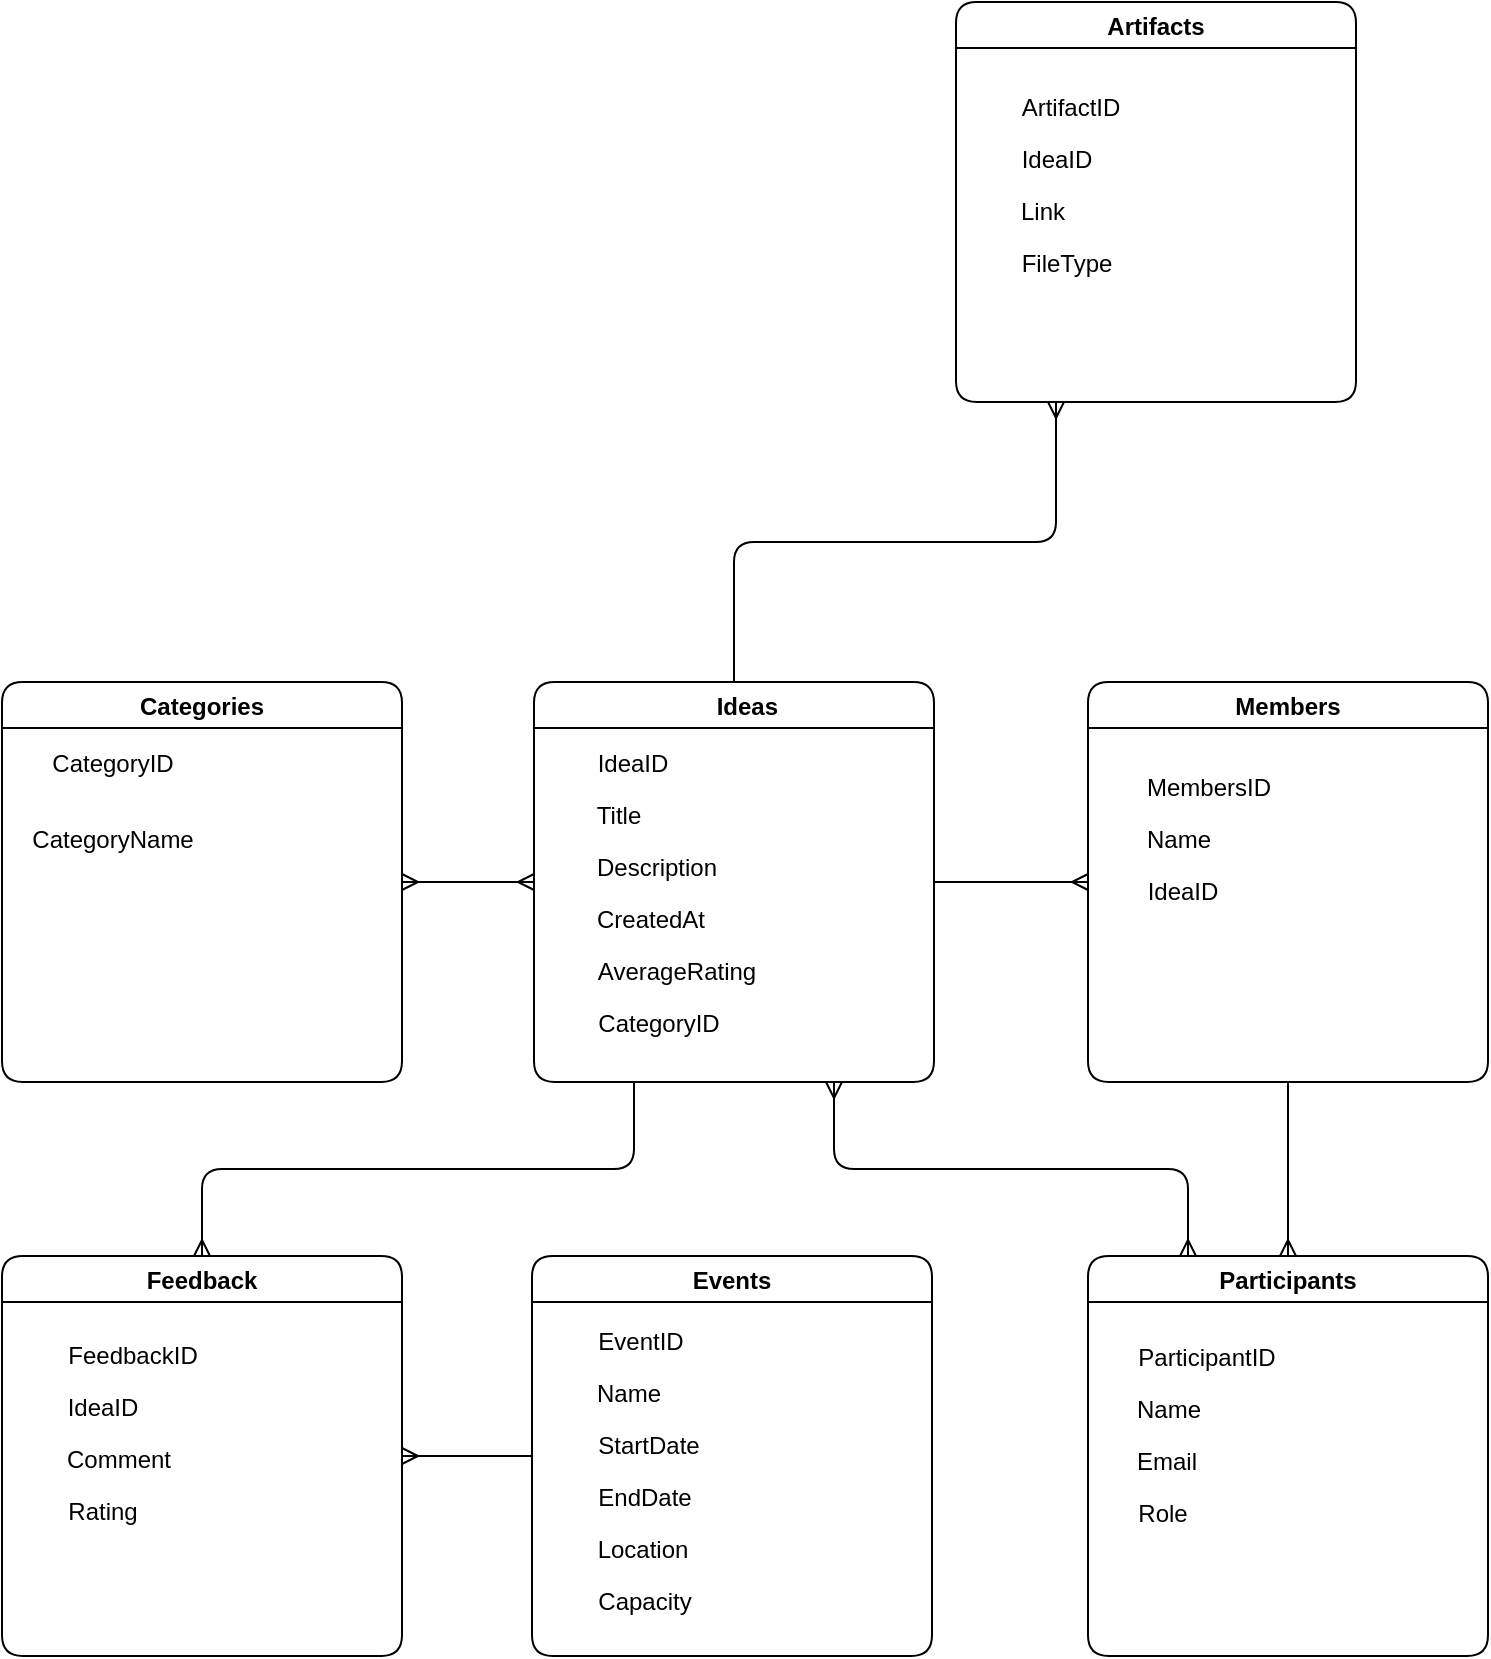 <mxfile version="21.1.9" type="github">
  <diagram name="Page-1" id="7qZtemz5VOU9sVf-yxYb">
    <mxGraphModel dx="787" dy="1363" grid="0" gridSize="10" guides="1" tooltips="1" connect="1" arrows="1" fold="1" page="1" pageScale="1" pageWidth="850" pageHeight="1100" math="0" shadow="0">
      <root>
        <mxCell id="0" />
        <mxCell id="1" parent="0" />
        <mxCell id="DdJ_bqzIXdWeFuE-YmOC-1" value="Participants" style="swimlane;rounded=1;" vertex="1" parent="1">
          <mxGeometry x="589" y="709" width="200" height="200" as="geometry" />
        </mxCell>
        <mxCell id="DdJ_bqzIXdWeFuE-YmOC-31" value="ParticipantID" style="text;html=1;align=center;verticalAlign=middle;resizable=0;points=[];autosize=1;strokeColor=none;fillColor=none;rounded=1;" vertex="1" parent="DdJ_bqzIXdWeFuE-YmOC-1">
          <mxGeometry x="15" y="38" width="87" height="26" as="geometry" />
        </mxCell>
        <mxCell id="DdJ_bqzIXdWeFuE-YmOC-32" value="Name" style="text;html=1;align=center;verticalAlign=middle;resizable=0;points=[];autosize=1;strokeColor=none;fillColor=none;rounded=1;" vertex="1" parent="DdJ_bqzIXdWeFuE-YmOC-1">
          <mxGeometry x="15" y="64" width="50" height="26" as="geometry" />
        </mxCell>
        <mxCell id="DdJ_bqzIXdWeFuE-YmOC-33" value="Email" style="text;html=1;align=center;verticalAlign=middle;resizable=0;points=[];autosize=1;strokeColor=none;fillColor=none;rounded=1;" vertex="1" parent="DdJ_bqzIXdWeFuE-YmOC-1">
          <mxGeometry x="15" y="90" width="48" height="26" as="geometry" />
        </mxCell>
        <mxCell id="DdJ_bqzIXdWeFuE-YmOC-34" value="Role" style="text;html=1;align=center;verticalAlign=middle;resizable=0;points=[];autosize=1;strokeColor=none;fillColor=none;rounded=1;" vertex="1" parent="DdJ_bqzIXdWeFuE-YmOC-1">
          <mxGeometry x="15" y="116" width="43" height="26" as="geometry" />
        </mxCell>
        <mxCell id="DdJ_bqzIXdWeFuE-YmOC-3" value="Artifacts" style="swimlane;startSize=23;rounded=1;" vertex="1" parent="1">
          <mxGeometry x="523" y="82" width="200" height="200" as="geometry" />
        </mxCell>
        <mxCell id="DdJ_bqzIXdWeFuE-YmOC-27" value="ArtifactID" style="text;html=1;align=center;verticalAlign=middle;resizable=0;points=[];autosize=1;strokeColor=none;fillColor=none;rounded=1;" vertex="1" parent="DdJ_bqzIXdWeFuE-YmOC-3">
          <mxGeometry x="23" y="40" width="67" height="26" as="geometry" />
        </mxCell>
        <mxCell id="DdJ_bqzIXdWeFuE-YmOC-28" value="IdeaID" style="text;html=1;align=center;verticalAlign=middle;resizable=0;points=[];autosize=1;strokeColor=none;fillColor=none;rounded=1;" vertex="1" parent="DdJ_bqzIXdWeFuE-YmOC-3">
          <mxGeometry x="23" y="66" width="53" height="26" as="geometry" />
        </mxCell>
        <mxCell id="DdJ_bqzIXdWeFuE-YmOC-29" value="Link" style="text;html=1;align=center;verticalAlign=middle;resizable=0;points=[];autosize=1;strokeColor=none;fillColor=none;rounded=1;" vertex="1" parent="DdJ_bqzIXdWeFuE-YmOC-3">
          <mxGeometry x="23" y="92" width="40" height="26" as="geometry" />
        </mxCell>
        <mxCell id="DdJ_bqzIXdWeFuE-YmOC-30" value="FileType" style="text;html=1;align=center;verticalAlign=middle;resizable=0;points=[];autosize=1;strokeColor=none;fillColor=none;rounded=1;" vertex="1" parent="DdJ_bqzIXdWeFuE-YmOC-3">
          <mxGeometry x="23" y="118" width="63" height="26" as="geometry" />
        </mxCell>
        <mxCell id="DdJ_bqzIXdWeFuE-YmOC-53" style="edgeStyle=orthogonalEdgeStyle;rounded=1;orthogonalLoop=1;jettySize=auto;html=1;exitX=0;exitY=0.5;exitDx=0;exitDy=0;entryX=1;entryY=0.5;entryDx=0;entryDy=0;endArrow=ERmany;endFill=0;" edge="1" parent="1" source="DdJ_bqzIXdWeFuE-YmOC-4" target="DdJ_bqzIXdWeFuE-YmOC-5">
          <mxGeometry relative="1" as="geometry" />
        </mxCell>
        <mxCell id="DdJ_bqzIXdWeFuE-YmOC-4" value="Events" style="swimlane;startSize=23;rounded=1;" vertex="1" parent="1">
          <mxGeometry x="311" y="709" width="200" height="200" as="geometry" />
        </mxCell>
        <mxCell id="DdJ_bqzIXdWeFuE-YmOC-35" value="EventID" style="text;html=1;align=center;verticalAlign=middle;resizable=0;points=[];autosize=1;strokeColor=none;fillColor=none;rounded=1;" vertex="1" parent="DdJ_bqzIXdWeFuE-YmOC-4">
          <mxGeometry x="23" y="30" width="61" height="26" as="geometry" />
        </mxCell>
        <mxCell id="DdJ_bqzIXdWeFuE-YmOC-36" value="Name" style="text;html=1;align=center;verticalAlign=middle;resizable=0;points=[];autosize=1;strokeColor=none;fillColor=none;rounded=1;" vertex="1" parent="DdJ_bqzIXdWeFuE-YmOC-4">
          <mxGeometry x="23" y="56" width="50" height="26" as="geometry" />
        </mxCell>
        <mxCell id="DdJ_bqzIXdWeFuE-YmOC-37" value="StartDate" style="text;html=1;align=center;verticalAlign=middle;resizable=0;points=[];autosize=1;strokeColor=none;fillColor=none;rounded=1;" vertex="1" parent="DdJ_bqzIXdWeFuE-YmOC-4">
          <mxGeometry x="23" y="82" width="69" height="26" as="geometry" />
        </mxCell>
        <mxCell id="DdJ_bqzIXdWeFuE-YmOC-38" value="EndDate" style="text;html=1;align=center;verticalAlign=middle;resizable=0;points=[];autosize=1;strokeColor=none;fillColor=none;rounded=1;" vertex="1" parent="DdJ_bqzIXdWeFuE-YmOC-4">
          <mxGeometry x="23" y="108" width="65" height="26" as="geometry" />
        </mxCell>
        <mxCell id="DdJ_bqzIXdWeFuE-YmOC-39" value="Location" style="text;html=1;align=center;verticalAlign=middle;resizable=0;points=[];autosize=1;strokeColor=none;fillColor=none;rounded=1;" vertex="1" parent="DdJ_bqzIXdWeFuE-YmOC-4">
          <mxGeometry x="23" y="134" width="63" height="26" as="geometry" />
        </mxCell>
        <mxCell id="DdJ_bqzIXdWeFuE-YmOC-40" value="Capacity" style="text;html=1;align=center;verticalAlign=middle;resizable=0;points=[];autosize=1;strokeColor=none;fillColor=none;rounded=1;" vertex="1" parent="DdJ_bqzIXdWeFuE-YmOC-4">
          <mxGeometry x="23" y="160" width="65" height="26" as="geometry" />
        </mxCell>
        <mxCell id="DdJ_bqzIXdWeFuE-YmOC-5" value="Feedback" style="swimlane;rounded=1;" vertex="1" parent="1">
          <mxGeometry x="46" y="709" width="200" height="200" as="geometry" />
        </mxCell>
        <mxCell id="DdJ_bqzIXdWeFuE-YmOC-41" value="FeedbackID" style="text;html=1;align=center;verticalAlign=middle;resizable=0;points=[];autosize=1;strokeColor=none;fillColor=none;rounded=1;" vertex="1" parent="DdJ_bqzIXdWeFuE-YmOC-5">
          <mxGeometry x="23" y="37" width="83" height="26" as="geometry" />
        </mxCell>
        <mxCell id="DdJ_bqzIXdWeFuE-YmOC-42" value="IdeaID" style="text;html=1;align=center;verticalAlign=middle;resizable=0;points=[];autosize=1;strokeColor=none;fillColor=none;rounded=1;" vertex="1" parent="DdJ_bqzIXdWeFuE-YmOC-5">
          <mxGeometry x="23" y="63" width="53" height="26" as="geometry" />
        </mxCell>
        <mxCell id="DdJ_bqzIXdWeFuE-YmOC-43" value="Comment" style="text;html=1;align=center;verticalAlign=middle;resizable=0;points=[];autosize=1;strokeColor=none;fillColor=none;rounded=1;" vertex="1" parent="DdJ_bqzIXdWeFuE-YmOC-5">
          <mxGeometry x="23" y="89" width="70" height="26" as="geometry" />
        </mxCell>
        <mxCell id="DdJ_bqzIXdWeFuE-YmOC-44" value="Rating" style="text;html=1;align=center;verticalAlign=middle;resizable=0;points=[];autosize=1;strokeColor=none;fillColor=none;rounded=1;" vertex="1" parent="DdJ_bqzIXdWeFuE-YmOC-5">
          <mxGeometry x="23" y="115" width="53" height="26" as="geometry" />
        </mxCell>
        <mxCell id="DdJ_bqzIXdWeFuE-YmOC-51" style="edgeStyle=orthogonalEdgeStyle;rounded=1;orthogonalLoop=1;jettySize=auto;html=1;exitX=0.5;exitY=1;exitDx=0;exitDy=0;entryX=0.5;entryY=0;entryDx=0;entryDy=0;endArrow=ERmany;endFill=0;" edge="1" parent="1" source="DdJ_bqzIXdWeFuE-YmOC-6" target="DdJ_bqzIXdWeFuE-YmOC-1">
          <mxGeometry relative="1" as="geometry" />
        </mxCell>
        <mxCell id="DdJ_bqzIXdWeFuE-YmOC-6" value="Members" style="swimlane;rounded=1;" vertex="1" parent="1">
          <mxGeometry x="589" y="422" width="200" height="200" as="geometry" />
        </mxCell>
        <mxCell id="DdJ_bqzIXdWeFuE-YmOC-24" value="MembersID" style="text;html=1;align=center;verticalAlign=middle;resizable=0;points=[];autosize=1;strokeColor=none;fillColor=none;rounded=1;" vertex="1" parent="DdJ_bqzIXdWeFuE-YmOC-6">
          <mxGeometry x="20" y="40" width="80" height="26" as="geometry" />
        </mxCell>
        <mxCell id="DdJ_bqzIXdWeFuE-YmOC-25" value="Name" style="text;html=1;align=center;verticalAlign=middle;resizable=0;points=[];autosize=1;strokeColor=none;fillColor=none;rounded=1;" vertex="1" parent="DdJ_bqzIXdWeFuE-YmOC-6">
          <mxGeometry x="20" y="66" width="50" height="26" as="geometry" />
        </mxCell>
        <mxCell id="DdJ_bqzIXdWeFuE-YmOC-26" value="IdeaID" style="text;html=1;align=center;verticalAlign=middle;resizable=0;points=[];autosize=1;strokeColor=none;fillColor=none;rounded=1;" vertex="1" parent="DdJ_bqzIXdWeFuE-YmOC-6">
          <mxGeometry x="20" y="92" width="53" height="26" as="geometry" />
        </mxCell>
        <mxCell id="DdJ_bqzIXdWeFuE-YmOC-46" style="edgeStyle=orthogonalEdgeStyle;rounded=1;orthogonalLoop=1;jettySize=auto;html=1;exitX=1;exitY=0.5;exitDx=0;exitDy=0;entryX=0;entryY=0.5;entryDx=0;entryDy=0;endArrow=ERmany;endFill=0;" edge="1" parent="1" source="DdJ_bqzIXdWeFuE-YmOC-7" target="DdJ_bqzIXdWeFuE-YmOC-6">
          <mxGeometry relative="1" as="geometry" />
        </mxCell>
        <mxCell id="DdJ_bqzIXdWeFuE-YmOC-47" style="edgeStyle=orthogonalEdgeStyle;rounded=1;orthogonalLoop=1;jettySize=auto;html=1;exitX=0.25;exitY=1;exitDx=0;exitDy=0;endArrow=ERmany;endFill=0;" edge="1" parent="1" source="DdJ_bqzIXdWeFuE-YmOC-7" target="DdJ_bqzIXdWeFuE-YmOC-5">
          <mxGeometry relative="1" as="geometry" />
        </mxCell>
        <mxCell id="DdJ_bqzIXdWeFuE-YmOC-49" style="edgeStyle=orthogonalEdgeStyle;rounded=1;orthogonalLoop=1;jettySize=auto;html=1;exitX=0.5;exitY=0;exitDx=0;exitDy=0;entryX=0.25;entryY=1;entryDx=0;entryDy=0;endArrow=ERmany;endFill=0;" edge="1" parent="1" source="DdJ_bqzIXdWeFuE-YmOC-7" target="DdJ_bqzIXdWeFuE-YmOC-3">
          <mxGeometry relative="1" as="geometry" />
        </mxCell>
        <mxCell id="DdJ_bqzIXdWeFuE-YmOC-54" style="edgeStyle=orthogonalEdgeStyle;rounded=1;orthogonalLoop=1;jettySize=auto;html=1;exitX=0.75;exitY=1;exitDx=0;exitDy=0;entryX=0.25;entryY=0;entryDx=0;entryDy=0;startArrow=ERmany;startFill=0;endArrow=ERmany;endFill=0;" edge="1" parent="1" source="DdJ_bqzIXdWeFuE-YmOC-7" target="DdJ_bqzIXdWeFuE-YmOC-1">
          <mxGeometry relative="1" as="geometry" />
        </mxCell>
        <mxCell id="DdJ_bqzIXdWeFuE-YmOC-7" value="    Ideas" style="swimlane;rounded=1;" vertex="1" parent="1">
          <mxGeometry x="312" y="422" width="200" height="200" as="geometry" />
        </mxCell>
        <mxCell id="DdJ_bqzIXdWeFuE-YmOC-18" value="IdeaID" style="text;html=1;align=center;verticalAlign=middle;resizable=0;points=[];autosize=1;strokeColor=none;fillColor=none;rounded=1;" vertex="1" parent="DdJ_bqzIXdWeFuE-YmOC-7">
          <mxGeometry x="22" y="28" width="53" height="26" as="geometry" />
        </mxCell>
        <mxCell id="DdJ_bqzIXdWeFuE-YmOC-19" value="Title" style="text;html=1;align=center;verticalAlign=middle;resizable=0;points=[];autosize=1;strokeColor=none;fillColor=none;rounded=1;" vertex="1" parent="DdJ_bqzIXdWeFuE-YmOC-7">
          <mxGeometry x="22" y="54" width="40" height="26" as="geometry" />
        </mxCell>
        <mxCell id="DdJ_bqzIXdWeFuE-YmOC-20" value="Description" style="text;html=1;align=center;verticalAlign=middle;resizable=0;points=[];autosize=1;strokeColor=none;fillColor=none;rounded=1;" vertex="1" parent="DdJ_bqzIXdWeFuE-YmOC-7">
          <mxGeometry x="22" y="80" width="78" height="26" as="geometry" />
        </mxCell>
        <mxCell id="DdJ_bqzIXdWeFuE-YmOC-21" value="CreatedAt" style="text;html=1;align=center;verticalAlign=middle;resizable=0;points=[];autosize=1;strokeColor=none;fillColor=none;rounded=1;" vertex="1" parent="DdJ_bqzIXdWeFuE-YmOC-7">
          <mxGeometry x="22" y="106" width="72" height="26" as="geometry" />
        </mxCell>
        <mxCell id="DdJ_bqzIXdWeFuE-YmOC-22" value="AverageRating" style="text;html=1;align=center;verticalAlign=middle;resizable=0;points=[];autosize=1;strokeColor=none;fillColor=none;rounded=1;" vertex="1" parent="DdJ_bqzIXdWeFuE-YmOC-7">
          <mxGeometry x="22" y="132" width="97" height="26" as="geometry" />
        </mxCell>
        <mxCell id="DdJ_bqzIXdWeFuE-YmOC-23" value="CategoryID" style="text;html=1;align=center;verticalAlign=middle;resizable=0;points=[];autosize=1;strokeColor=none;fillColor=none;rounded=1;" vertex="1" parent="DdJ_bqzIXdWeFuE-YmOC-7">
          <mxGeometry x="22" y="158" width="79" height="26" as="geometry" />
        </mxCell>
        <mxCell id="DdJ_bqzIXdWeFuE-YmOC-17" style="edgeStyle=orthogonalEdgeStyle;rounded=1;orthogonalLoop=1;jettySize=auto;html=1;exitX=1;exitY=0.5;exitDx=0;exitDy=0;entryX=0;entryY=0.5;entryDx=0;entryDy=0;endArrow=ERmany;endFill=0;startArrow=ERmany;startFill=0;" edge="1" parent="1" source="DdJ_bqzIXdWeFuE-YmOC-8" target="DdJ_bqzIXdWeFuE-YmOC-7">
          <mxGeometry relative="1" as="geometry" />
        </mxCell>
        <mxCell id="DdJ_bqzIXdWeFuE-YmOC-8" value="Categories" style="swimlane;rounded=1;" vertex="1" parent="1">
          <mxGeometry x="46" y="422" width="200" height="200" as="geometry" />
        </mxCell>
        <mxCell id="DdJ_bqzIXdWeFuE-YmOC-13" value="CategoryID" style="text;html=1;align=center;verticalAlign=middle;resizable=0;points=[];autosize=1;strokeColor=none;fillColor=none;rounded=1;" vertex="1" parent="DdJ_bqzIXdWeFuE-YmOC-8">
          <mxGeometry x="15" y="28" width="79" height="26" as="geometry" />
        </mxCell>
        <mxCell id="DdJ_bqzIXdWeFuE-YmOC-14" value="CategoryName" style="text;html=1;align=center;verticalAlign=middle;resizable=0;points=[];autosize=1;strokeColor=none;fillColor=none;rounded=1;" vertex="1" parent="DdJ_bqzIXdWeFuE-YmOC-8">
          <mxGeometry x="5" y="66" width="99" height="26" as="geometry" />
        </mxCell>
      </root>
    </mxGraphModel>
  </diagram>
</mxfile>
